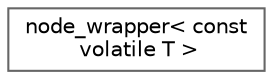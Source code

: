 digraph "Graphical Class Hierarchy"
{
 // LATEX_PDF_SIZE
  bgcolor="transparent";
  edge [fontname=Helvetica,fontsize=10,labelfontname=Helvetica,labelfontsize=10];
  node [fontname=Helvetica,fontsize=10,shape=box,height=0.2,width=0.4];
  rankdir="LR";
  Node0 [id="Node000000",label="node_wrapper\< const\l volatile T \>",height=0.2,width=0.4,color="grey40", fillcolor="white", style="filled",URL="$structnode__wrapper_3_01const_01volatile_01_t_01_4.html",tooltip=" "];
}
